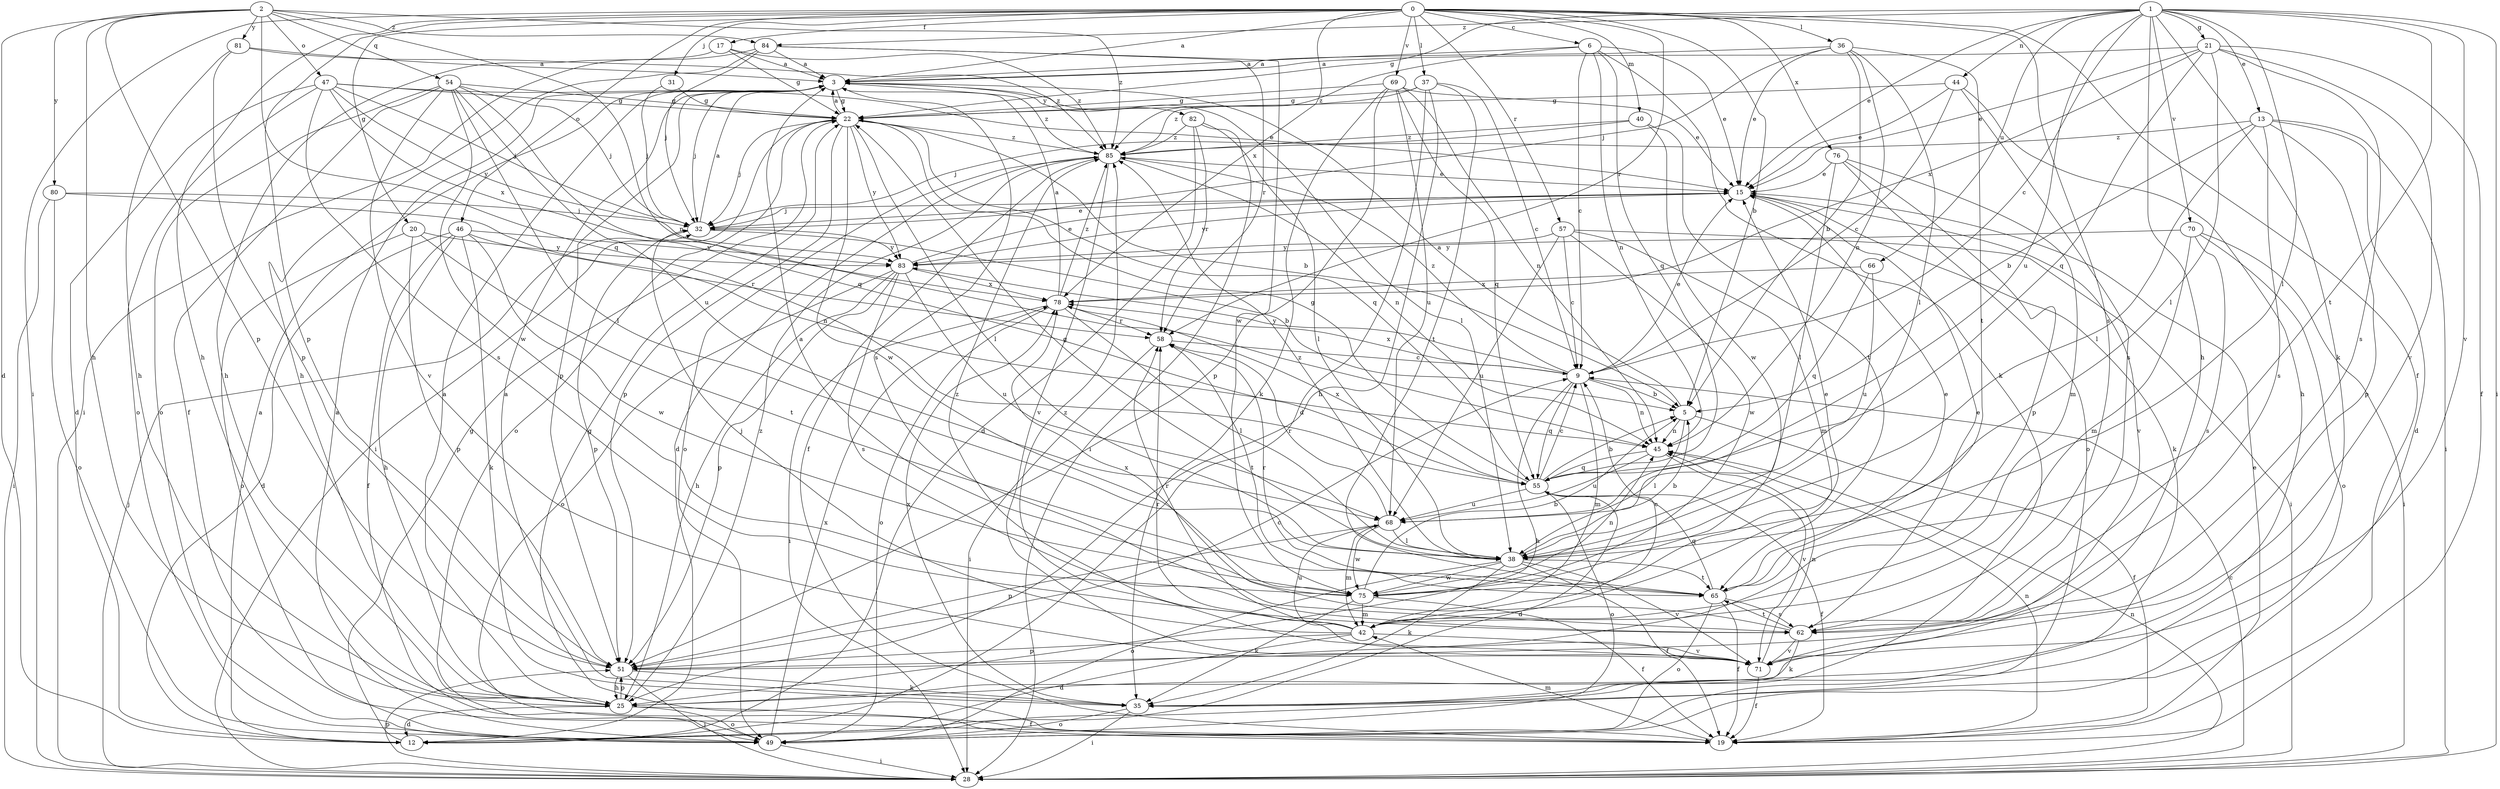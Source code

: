 strict digraph  {
0;
1;
2;
3;
5;
6;
9;
12;
13;
15;
17;
19;
20;
21;
22;
25;
28;
31;
32;
35;
36;
37;
38;
40;
42;
44;
45;
46;
47;
49;
51;
54;
55;
57;
58;
62;
65;
66;
68;
69;
70;
71;
75;
76;
78;
80;
81;
82;
83;
84;
85;
0 -> 3  [label=a];
0 -> 5  [label=b];
0 -> 6  [label=c];
0 -> 17  [label=f];
0 -> 19  [label=f];
0 -> 20  [label=g];
0 -> 25  [label=h];
0 -> 28  [label=i];
0 -> 31  [label=j];
0 -> 36  [label=l];
0 -> 37  [label=l];
0 -> 40  [label=m];
0 -> 46  [label=o];
0 -> 51  [label=p];
0 -> 57  [label=r];
0 -> 58  [label=r];
0 -> 62  [label=s];
0 -> 69  [label=v];
0 -> 76  [label=x];
0 -> 78  [label=x];
1 -> 9  [label=c];
1 -> 13  [label=e];
1 -> 15  [label=e];
1 -> 21  [label=g];
1 -> 22  [label=g];
1 -> 25  [label=h];
1 -> 28  [label=i];
1 -> 35  [label=k];
1 -> 38  [label=l];
1 -> 44  [label=n];
1 -> 65  [label=t];
1 -> 66  [label=u];
1 -> 68  [label=u];
1 -> 70  [label=v];
1 -> 71  [label=v];
1 -> 84  [label=z];
2 -> 12  [label=d];
2 -> 25  [label=h];
2 -> 45  [label=n];
2 -> 47  [label=o];
2 -> 51  [label=p];
2 -> 54  [label=q];
2 -> 55  [label=q];
2 -> 80  [label=y];
2 -> 81  [label=y];
2 -> 84  [label=z];
2 -> 85  [label=z];
3 -> 22  [label=g];
3 -> 32  [label=j];
3 -> 38  [label=l];
3 -> 51  [label=p];
3 -> 62  [label=s];
3 -> 82  [label=y];
3 -> 85  [label=z];
5 -> 3  [label=a];
5 -> 19  [label=f];
5 -> 38  [label=l];
5 -> 45  [label=n];
6 -> 3  [label=a];
6 -> 9  [label=c];
6 -> 15  [label=e];
6 -> 35  [label=k];
6 -> 45  [label=n];
6 -> 55  [label=q];
6 -> 85  [label=z];
9 -> 5  [label=b];
9 -> 15  [label=e];
9 -> 25  [label=h];
9 -> 42  [label=m];
9 -> 45  [label=n];
9 -> 55  [label=q];
9 -> 78  [label=x];
9 -> 83  [label=y];
9 -> 85  [label=z];
12 -> 3  [label=a];
12 -> 22  [label=g];
13 -> 5  [label=b];
13 -> 12  [label=d];
13 -> 28  [label=i];
13 -> 38  [label=l];
13 -> 51  [label=p];
13 -> 62  [label=s];
13 -> 85  [label=z];
15 -> 32  [label=j];
15 -> 35  [label=k];
15 -> 71  [label=v];
15 -> 83  [label=y];
17 -> 3  [label=a];
17 -> 22  [label=g];
17 -> 25  [label=h];
17 -> 85  [label=z];
19 -> 15  [label=e];
19 -> 22  [label=g];
19 -> 42  [label=m];
19 -> 45  [label=n];
20 -> 49  [label=o];
20 -> 51  [label=p];
20 -> 65  [label=t];
20 -> 83  [label=y];
21 -> 3  [label=a];
21 -> 15  [label=e];
21 -> 19  [label=f];
21 -> 38  [label=l];
21 -> 55  [label=q];
21 -> 62  [label=s];
21 -> 71  [label=v];
21 -> 78  [label=x];
22 -> 3  [label=a];
22 -> 5  [label=b];
22 -> 28  [label=i];
22 -> 32  [label=j];
22 -> 38  [label=l];
22 -> 49  [label=o];
22 -> 51  [label=p];
22 -> 55  [label=q];
22 -> 75  [label=w];
22 -> 83  [label=y];
22 -> 85  [label=z];
25 -> 3  [label=a];
25 -> 12  [label=d];
25 -> 19  [label=f];
25 -> 49  [label=o];
25 -> 51  [label=p];
25 -> 85  [label=z];
28 -> 9  [label=c];
28 -> 32  [label=j];
28 -> 45  [label=n];
28 -> 51  [label=p];
31 -> 22  [label=g];
31 -> 32  [label=j];
32 -> 3  [label=a];
32 -> 5  [label=b];
32 -> 15  [label=e];
32 -> 51  [label=p];
32 -> 83  [label=y];
35 -> 3  [label=a];
35 -> 28  [label=i];
35 -> 49  [label=o];
35 -> 78  [label=x];
36 -> 3  [label=a];
36 -> 5  [label=b];
36 -> 15  [label=e];
36 -> 32  [label=j];
36 -> 38  [label=l];
36 -> 45  [label=n];
36 -> 65  [label=t];
37 -> 9  [label=c];
37 -> 12  [label=d];
37 -> 22  [label=g];
37 -> 25  [label=h];
37 -> 65  [label=t];
37 -> 85  [label=z];
38 -> 5  [label=b];
38 -> 19  [label=f];
38 -> 22  [label=g];
38 -> 35  [label=k];
38 -> 49  [label=o];
38 -> 65  [label=t];
38 -> 71  [label=v];
38 -> 75  [label=w];
38 -> 85  [label=z];
40 -> 32  [label=j];
40 -> 65  [label=t];
40 -> 75  [label=w];
40 -> 85  [label=z];
42 -> 9  [label=c];
42 -> 12  [label=d];
42 -> 32  [label=j];
42 -> 51  [label=p];
42 -> 58  [label=r];
42 -> 68  [label=u];
42 -> 71  [label=v];
42 -> 85  [label=z];
44 -> 9  [label=c];
44 -> 15  [label=e];
44 -> 22  [label=g];
44 -> 25  [label=h];
44 -> 62  [label=s];
45 -> 55  [label=q];
45 -> 68  [label=u];
45 -> 71  [label=v];
46 -> 12  [label=d];
46 -> 19  [label=f];
46 -> 25  [label=h];
46 -> 35  [label=k];
46 -> 58  [label=r];
46 -> 75  [label=w];
46 -> 83  [label=y];
47 -> 12  [label=d];
47 -> 15  [label=e];
47 -> 22  [label=g];
47 -> 32  [label=j];
47 -> 49  [label=o];
47 -> 62  [label=s];
47 -> 78  [label=x];
47 -> 83  [label=y];
49 -> 3  [label=a];
49 -> 28  [label=i];
49 -> 78  [label=x];
51 -> 9  [label=c];
51 -> 25  [label=h];
51 -> 28  [label=i];
51 -> 35  [label=k];
54 -> 19  [label=f];
54 -> 22  [label=g];
54 -> 32  [label=j];
54 -> 38  [label=l];
54 -> 49  [label=o];
54 -> 55  [label=q];
54 -> 68  [label=u];
54 -> 71  [label=v];
54 -> 75  [label=w];
55 -> 5  [label=b];
55 -> 9  [label=c];
55 -> 12  [label=d];
55 -> 19  [label=f];
55 -> 22  [label=g];
55 -> 49  [label=o];
55 -> 68  [label=u];
55 -> 78  [label=x];
57 -> 9  [label=c];
57 -> 28  [label=i];
57 -> 42  [label=m];
57 -> 68  [label=u];
57 -> 75  [label=w];
57 -> 83  [label=y];
58 -> 9  [label=c];
58 -> 28  [label=i];
58 -> 65  [label=t];
62 -> 15  [label=e];
62 -> 35  [label=k];
62 -> 65  [label=t];
62 -> 71  [label=v];
62 -> 78  [label=x];
65 -> 15  [label=e];
65 -> 19  [label=f];
65 -> 49  [label=o];
65 -> 55  [label=q];
65 -> 58  [label=r];
65 -> 62  [label=s];
66 -> 55  [label=q];
66 -> 68  [label=u];
66 -> 78  [label=x];
68 -> 38  [label=l];
68 -> 42  [label=m];
68 -> 51  [label=p];
68 -> 58  [label=r];
68 -> 75  [label=w];
69 -> 15  [label=e];
69 -> 22  [label=g];
69 -> 35  [label=k];
69 -> 45  [label=n];
69 -> 51  [label=p];
69 -> 55  [label=q];
69 -> 68  [label=u];
70 -> 28  [label=i];
70 -> 42  [label=m];
70 -> 49  [label=o];
70 -> 62  [label=s];
70 -> 83  [label=y];
71 -> 19  [label=f];
71 -> 45  [label=n];
71 -> 58  [label=r];
71 -> 85  [label=z];
75 -> 3  [label=a];
75 -> 5  [label=b];
75 -> 15  [label=e];
75 -> 19  [label=f];
75 -> 35  [label=k];
75 -> 42  [label=m];
75 -> 45  [label=n];
76 -> 15  [label=e];
76 -> 38  [label=l];
76 -> 42  [label=m];
76 -> 49  [label=o];
76 -> 51  [label=p];
78 -> 3  [label=a];
78 -> 28  [label=i];
78 -> 38  [label=l];
78 -> 49  [label=o];
78 -> 58  [label=r];
78 -> 85  [label=z];
80 -> 28  [label=i];
80 -> 32  [label=j];
80 -> 45  [label=n];
80 -> 49  [label=o];
81 -> 3  [label=a];
81 -> 25  [label=h];
81 -> 51  [label=p];
81 -> 85  [label=z];
82 -> 12  [label=d];
82 -> 28  [label=i];
82 -> 38  [label=l];
82 -> 58  [label=r];
82 -> 85  [label=z];
83 -> 15  [label=e];
83 -> 25  [label=h];
83 -> 49  [label=o];
83 -> 51  [label=p];
83 -> 62  [label=s];
83 -> 68  [label=u];
83 -> 78  [label=x];
84 -> 3  [label=a];
84 -> 25  [label=h];
84 -> 28  [label=i];
84 -> 32  [label=j];
84 -> 58  [label=r];
84 -> 75  [label=w];
85 -> 12  [label=d];
85 -> 15  [label=e];
85 -> 19  [label=f];
85 -> 45  [label=n];
85 -> 49  [label=o];
85 -> 71  [label=v];
}
